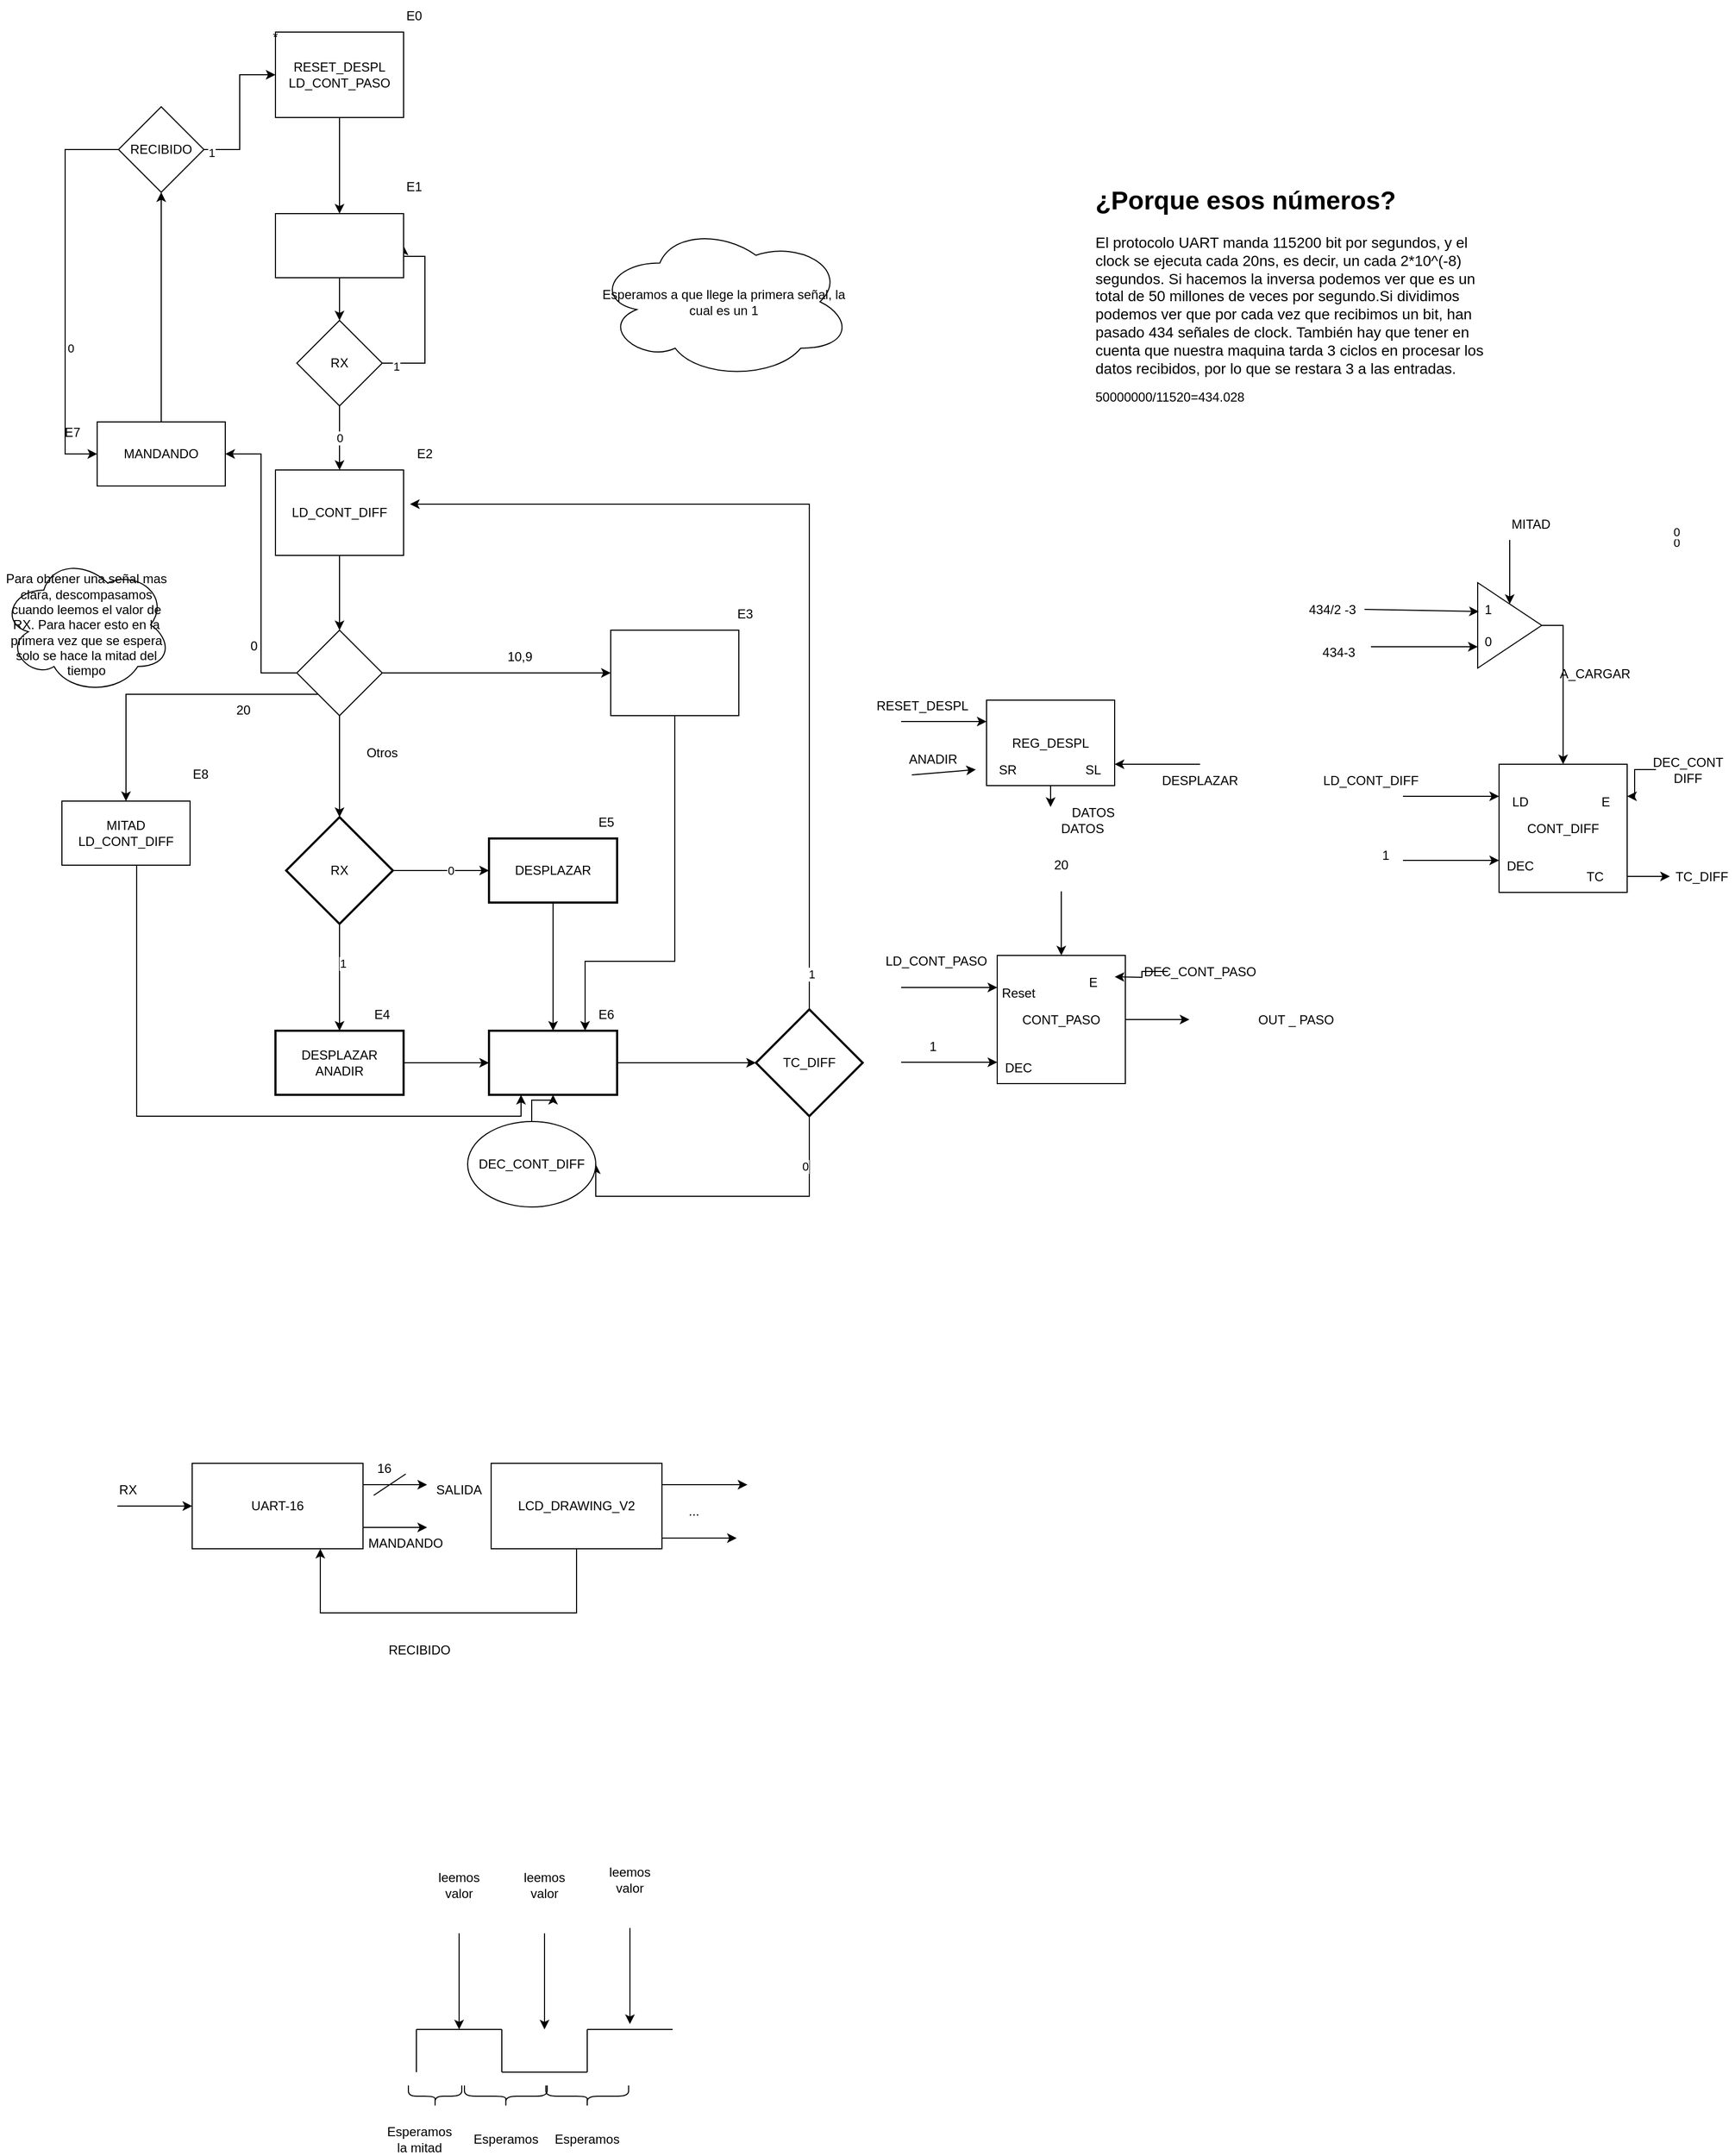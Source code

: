 <mxfile version="22.1.0" type="github">
  <diagram name="Página-1" id="85hNEJwqGChfd6EpBUkv">
    <mxGraphModel dx="1433" dy="1789" grid="1" gridSize="10" guides="1" tooltips="1" connect="1" arrows="1" fold="1" page="1" pageScale="1" pageWidth="827" pageHeight="1169" math="0" shadow="0">
      <root>
        <mxCell id="0" />
        <mxCell id="1" parent="0" />
        <mxCell id="0K9qu8J5_vbd1Dt8Hgkw-16" style="edgeStyle=orthogonalEdgeStyle;rounded=0;orthogonalLoop=1;jettySize=auto;html=1;" parent="1" source="jIUX5L0xmIlS2uTBd8Ho-1" target="0K9qu8J5_vbd1Dt8Hgkw-15" edge="1">
          <mxGeometry relative="1" as="geometry" />
        </mxCell>
        <mxCell id="jIUX5L0xmIlS2uTBd8Ho-1" value="&lt;div&gt;RESET_DESPL&lt;/div&gt;&lt;div&gt;LD_CONT_PASO&lt;/div&gt;" style="rounded=0;whiteSpace=wrap;html=1;" parent="1" vertex="1">
          <mxGeometry x="277" y="-1120" width="120" height="80" as="geometry" />
        </mxCell>
        <mxCell id="jIUX5L0xmIlS2uTBd8Ho-2" value="LD_CONT_DIFF" style="rounded=0;whiteSpace=wrap;html=1;" parent="1" vertex="1">
          <mxGeometry x="277" y="-710" width="120" height="80" as="geometry" />
        </mxCell>
        <mxCell id="jIUX5L0xmIlS2uTBd8Ho-102" style="edgeStyle=orthogonalEdgeStyle;rounded=0;orthogonalLoop=1;jettySize=auto;html=1;entryX=0.75;entryY=0;entryDx=0;entryDy=0;" parent="1" source="jIUX5L0xmIlS2uTBd8Ho-3" target="jIUX5L0xmIlS2uTBd8Ho-99" edge="1">
          <mxGeometry relative="1" as="geometry">
            <Array as="points">
              <mxPoint x="651" y="-250" />
              <mxPoint x="567" y="-250" />
            </Array>
          </mxGeometry>
        </mxCell>
        <mxCell id="jIUX5L0xmIlS2uTBd8Ho-3" value="" style="rounded=0;whiteSpace=wrap;html=1;" parent="1" vertex="1">
          <mxGeometry x="591" y="-560" width="120" height="80" as="geometry" />
        </mxCell>
        <mxCell id="jIUX5L0xmIlS2uTBd8Ho-66" style="edgeStyle=orthogonalEdgeStyle;rounded=0;orthogonalLoop=1;jettySize=auto;html=1;entryX=0.5;entryY=0;entryDx=0;entryDy=0;entryPerimeter=0;exitX=0.5;exitY=1;exitDx=0;exitDy=0;" parent="1" source="0K9qu8J5_vbd1Dt8Hgkw-45" target="jIUX5L0xmIlS2uTBd8Ho-5" edge="1">
          <mxGeometry relative="1" as="geometry">
            <mxPoint x="347" y="-410" as="targetPoint" />
            <mxPoint x="347" y="-470" as="sourcePoint" />
          </mxGeometry>
        </mxCell>
        <mxCell id="jIUX5L0xmIlS2uTBd8Ho-67" style="edgeStyle=orthogonalEdgeStyle;rounded=0;orthogonalLoop=1;jettySize=auto;html=1;entryX=1;entryY=0.5;entryDx=0;entryDy=0;exitX=0;exitY=0.5;exitDx=0;exitDy=0;" parent="1" source="0K9qu8J5_vbd1Dt8Hgkw-45" target="0K9qu8J5_vbd1Dt8Hgkw-26" edge="1">
          <mxGeometry relative="1" as="geometry">
            <mxPoint x="237" y="-520" as="targetPoint" />
            <mxPoint x="297" y="-520" as="sourcePoint" />
          </mxGeometry>
        </mxCell>
        <mxCell id="jIUX5L0xmIlS2uTBd8Ho-69" style="edgeStyle=orthogonalEdgeStyle;rounded=0;orthogonalLoop=1;jettySize=auto;html=1;exitX=1;exitY=0.5;exitDx=0;exitDy=0;" parent="1" source="0K9qu8J5_vbd1Dt8Hgkw-45" target="jIUX5L0xmIlS2uTBd8Ho-3" edge="1">
          <mxGeometry relative="1" as="geometry">
            <mxPoint x="397" y="-520" as="sourcePoint" />
          </mxGeometry>
        </mxCell>
        <mxCell id="jIUX5L0xmIlS2uTBd8Ho-74" value="" style="edgeStyle=orthogonalEdgeStyle;rounded=0;orthogonalLoop=1;jettySize=auto;html=1;" parent="1" source="jIUX5L0xmIlS2uTBd8Ho-5" target="jIUX5L0xmIlS2uTBd8Ho-73" edge="1">
          <mxGeometry relative="1" as="geometry" />
        </mxCell>
        <mxCell id="jIUX5L0xmIlS2uTBd8Ho-75" value="1" style="edgeLabel;html=1;align=center;verticalAlign=middle;resizable=0;points=[];" parent="jIUX5L0xmIlS2uTBd8Ho-74" connectable="0" vertex="1">
          <mxGeometry x="-0.26" y="3" relative="1" as="geometry">
            <mxPoint as="offset" />
          </mxGeometry>
        </mxCell>
        <mxCell id="jIUX5L0xmIlS2uTBd8Ho-80" value="" style="edgeStyle=orthogonalEdgeStyle;rounded=0;orthogonalLoop=1;jettySize=auto;html=1;" parent="1" source="jIUX5L0xmIlS2uTBd8Ho-5" target="jIUX5L0xmIlS2uTBd8Ho-79" edge="1">
          <mxGeometry relative="1" as="geometry" />
        </mxCell>
        <mxCell id="jIUX5L0xmIlS2uTBd8Ho-81" value="0" style="edgeLabel;html=1;align=center;verticalAlign=middle;resizable=0;points=[];" parent="jIUX5L0xmIlS2uTBd8Ho-80" connectable="0" vertex="1">
          <mxGeometry x="0.2" relative="1" as="geometry">
            <mxPoint as="offset" />
          </mxGeometry>
        </mxCell>
        <mxCell id="jIUX5L0xmIlS2uTBd8Ho-5" value="RX" style="strokeWidth=2;html=1;shape=mxgraph.flowchart.decision;whiteSpace=wrap;" parent="1" vertex="1">
          <mxGeometry x="287" y="-385" width="100" height="100" as="geometry" />
        </mxCell>
        <mxCell id="jIUX5L0xmIlS2uTBd8Ho-6" value="REG_DESPL" style="rounded=0;whiteSpace=wrap;html=1;" parent="1" vertex="1">
          <mxGeometry x="943" y="-494.5" width="120" height="80" as="geometry" />
        </mxCell>
        <mxCell id="jIUX5L0xmIlS2uTBd8Ho-7" value="CONT_DIFF" style="rounded=0;whiteSpace=wrap;html=1;" parent="1" vertex="1">
          <mxGeometry x="1423" y="-434.5" width="120" height="120" as="geometry" />
        </mxCell>
        <mxCell id="jIUX5L0xmIlS2uTBd8Ho-10" value="434-3" style="text;html=1;strokeColor=none;fillColor=none;align=center;verticalAlign=middle;whiteSpace=wrap;rounded=0;" parent="1" vertex="1">
          <mxGeometry x="1243" y="-554.5" width="60" height="30" as="geometry" />
        </mxCell>
        <mxCell id="jIUX5L0xmIlS2uTBd8Ho-11" value="" style="endArrow=classic;html=1;rounded=0;entryX=0;entryY=0.25;entryDx=0;entryDy=0;" parent="1" target="jIUX5L0xmIlS2uTBd8Ho-7" edge="1">
          <mxGeometry width="50" height="50" relative="1" as="geometry">
            <mxPoint x="1333" y="-404.5" as="sourcePoint" />
            <mxPoint x="1343" y="-514.5" as="targetPoint" />
          </mxGeometry>
        </mxCell>
        <mxCell id="jIUX5L0xmIlS2uTBd8Ho-12" value="LD_CONT_DIFF" style="text;html=1;strokeColor=none;fillColor=none;align=center;verticalAlign=middle;whiteSpace=wrap;rounded=0;" parent="1" vertex="1">
          <mxGeometry x="1273" y="-434.5" width="60" height="30" as="geometry" />
        </mxCell>
        <mxCell id="jIUX5L0xmIlS2uTBd8Ho-13" value="LD" style="text;html=1;strokeColor=none;fillColor=none;align=center;verticalAlign=middle;whiteSpace=wrap;rounded=0;" parent="1" vertex="1">
          <mxGeometry x="1413" y="-414.5" width="60" height="30" as="geometry" />
        </mxCell>
        <mxCell id="jIUX5L0xmIlS2uTBd8Ho-16" style="edgeStyle=orthogonalEdgeStyle;rounded=0;orthogonalLoop=1;jettySize=auto;html=1;entryX=0;entryY=0.5;entryDx=0;entryDy=0;" parent="1" source="jIUX5L0xmIlS2uTBd8Ho-14" target="jIUX5L0xmIlS2uTBd8Ho-15" edge="1">
          <mxGeometry relative="1" as="geometry" />
        </mxCell>
        <mxCell id="jIUX5L0xmIlS2uTBd8Ho-14" value="TC" style="text;html=1;strokeColor=none;fillColor=none;align=center;verticalAlign=middle;whiteSpace=wrap;rounded=0;" parent="1" vertex="1">
          <mxGeometry x="1483" y="-344.5" width="60" height="30" as="geometry" />
        </mxCell>
        <mxCell id="jIUX5L0xmIlS2uTBd8Ho-15" value="TC_DIFF" style="text;html=1;strokeColor=none;fillColor=none;align=center;verticalAlign=middle;whiteSpace=wrap;rounded=0;" parent="1" vertex="1">
          <mxGeometry x="1583" y="-344.5" width="60" height="30" as="geometry" />
        </mxCell>
        <mxCell id="jIUX5L0xmIlS2uTBd8Ho-35" style="edgeStyle=orthogonalEdgeStyle;rounded=0;orthogonalLoop=1;jettySize=auto;html=1;" parent="1" source="jIUX5L0xmIlS2uTBd8Ho-26" edge="1">
          <mxGeometry relative="1" as="geometry">
            <mxPoint x="1133" y="-195.5" as="targetPoint" />
          </mxGeometry>
        </mxCell>
        <mxCell id="jIUX5L0xmIlS2uTBd8Ho-26" value="CONT_PASO" style="rounded=0;whiteSpace=wrap;html=1;" parent="1" vertex="1">
          <mxGeometry x="953" y="-255.5" width="120" height="120" as="geometry" />
        </mxCell>
        <mxCell id="jIUX5L0xmIlS2uTBd8Ho-27" value="" style="endArrow=classic;html=1;rounded=0;entryX=0.5;entryY=0;entryDx=0;entryDy=0;" parent="1" target="jIUX5L0xmIlS2uTBd8Ho-26" edge="1">
          <mxGeometry width="50" height="50" relative="1" as="geometry">
            <mxPoint x="1013" y="-315.5" as="sourcePoint" />
            <mxPoint x="873" y="-335.5" as="targetPoint" />
          </mxGeometry>
        </mxCell>
        <mxCell id="jIUX5L0xmIlS2uTBd8Ho-28" value="20" style="text;html=1;strokeColor=none;fillColor=none;align=center;verticalAlign=middle;whiteSpace=wrap;rounded=0;" parent="1" vertex="1">
          <mxGeometry x="983" y="-355.5" width="60" height="30" as="geometry" />
        </mxCell>
        <mxCell id="jIUX5L0xmIlS2uTBd8Ho-29" value="" style="endArrow=classic;html=1;rounded=0;entryX=0;entryY=0.25;entryDx=0;entryDy=0;" parent="1" target="jIUX5L0xmIlS2uTBd8Ho-26" edge="1">
          <mxGeometry width="50" height="50" relative="1" as="geometry">
            <mxPoint x="863" y="-225.5" as="sourcePoint" />
            <mxPoint x="873" y="-335.5" as="targetPoint" />
          </mxGeometry>
        </mxCell>
        <mxCell id="jIUX5L0xmIlS2uTBd8Ho-30" value="LD_CONT_PASO" style="text;html=1;strokeColor=none;fillColor=none;align=center;verticalAlign=middle;whiteSpace=wrap;rounded=0;" parent="1" vertex="1">
          <mxGeometry x="866" y="-265.5" width="60" height="30" as="geometry" />
        </mxCell>
        <mxCell id="jIUX5L0xmIlS2uTBd8Ho-31" value="Reset" style="text;html=1;strokeColor=none;fillColor=none;align=center;verticalAlign=middle;whiteSpace=wrap;rounded=0;" parent="1" vertex="1">
          <mxGeometry x="943" y="-235.5" width="60" height="30" as="geometry" />
        </mxCell>
        <mxCell id="jIUX5L0xmIlS2uTBd8Ho-37" value="" style="endArrow=classic;html=1;rounded=0;entryX=1;entryY=0.75;entryDx=0;entryDy=0;" parent="1" target="jIUX5L0xmIlS2uTBd8Ho-6" edge="1">
          <mxGeometry width="50" height="50" relative="1" as="geometry">
            <mxPoint x="1143" y="-434.5" as="sourcePoint" />
            <mxPoint x="1303" y="-484.5" as="targetPoint" />
          </mxGeometry>
        </mxCell>
        <mxCell id="jIUX5L0xmIlS2uTBd8Ho-38" value="UART-16" style="rounded=0;whiteSpace=wrap;html=1;" parent="1" vertex="1">
          <mxGeometry x="199" y="220" width="160" height="80" as="geometry" />
        </mxCell>
        <mxCell id="jIUX5L0xmIlS2uTBd8Ho-39" value="" style="endArrow=classic;html=1;rounded=0;entryX=0;entryY=0.5;entryDx=0;entryDy=0;" parent="1" target="jIUX5L0xmIlS2uTBd8Ho-38" edge="1">
          <mxGeometry width="50" height="50" relative="1" as="geometry">
            <mxPoint x="129" y="260" as="sourcePoint" />
            <mxPoint x="839" y="180" as="targetPoint" />
          </mxGeometry>
        </mxCell>
        <mxCell id="jIUX5L0xmIlS2uTBd8Ho-42" value="" style="endArrow=classic;html=1;rounded=0;exitX=1;exitY=0.25;exitDx=0;exitDy=0;" parent="1" source="jIUX5L0xmIlS2uTBd8Ho-38" edge="1">
          <mxGeometry width="50" height="50" relative="1" as="geometry">
            <mxPoint x="119" y="410" as="sourcePoint" />
            <mxPoint x="419" y="240" as="targetPoint" />
          </mxGeometry>
        </mxCell>
        <mxCell id="jIUX5L0xmIlS2uTBd8Ho-43" value="" style="endArrow=none;html=1;rounded=0;" parent="1" edge="1">
          <mxGeometry width="50" height="50" relative="1" as="geometry">
            <mxPoint x="369" y="250" as="sourcePoint" />
            <mxPoint x="399" y="230" as="targetPoint" />
          </mxGeometry>
        </mxCell>
        <mxCell id="jIUX5L0xmIlS2uTBd8Ho-44" value="0" style="text;html=1;strokeColor=none;fillColor=none;align=center;verticalAlign=middle;whiteSpace=wrap;rounded=0;" parent="1" vertex="1">
          <mxGeometry x="227" y="-560" width="60" height="30" as="geometry" />
        </mxCell>
        <mxCell id="jIUX5L0xmIlS2uTBd8Ho-45" value="" style="endArrow=classic;html=1;rounded=0;exitX=1;exitY=0.75;exitDx=0;exitDy=0;" parent="1" source="jIUX5L0xmIlS2uTBd8Ho-38" edge="1">
          <mxGeometry width="50" height="50" relative="1" as="geometry">
            <mxPoint x="119" y="410" as="sourcePoint" />
            <mxPoint x="419" y="280" as="targetPoint" />
          </mxGeometry>
        </mxCell>
        <mxCell id="jIUX5L0xmIlS2uTBd8Ho-46" value="MANDANDO" style="text;html=1;strokeColor=none;fillColor=none;align=center;verticalAlign=middle;whiteSpace=wrap;rounded=0;" parent="1" vertex="1">
          <mxGeometry x="369" y="280" width="60" height="30" as="geometry" />
        </mxCell>
        <mxCell id="jIUX5L0xmIlS2uTBd8Ho-47" value="SL" style="text;html=1;strokeColor=none;fillColor=none;align=center;verticalAlign=middle;whiteSpace=wrap;rounded=0;" parent="1" vertex="1">
          <mxGeometry x="1013" y="-444.5" width="60" height="30" as="geometry" />
        </mxCell>
        <mxCell id="jIUX5L0xmIlS2uTBd8Ho-48" value="DESPLAZAR" style="text;html=1;strokeColor=none;fillColor=none;align=center;verticalAlign=middle;whiteSpace=wrap;rounded=0;" parent="1" vertex="1">
          <mxGeometry x="1113" y="-434.5" width="60" height="30" as="geometry" />
        </mxCell>
        <mxCell id="jIUX5L0xmIlS2uTBd8Ho-49" value="SR" style="text;html=1;strokeColor=none;fillColor=none;align=center;verticalAlign=middle;whiteSpace=wrap;rounded=0;" parent="1" vertex="1">
          <mxGeometry x="933" y="-444.5" width="60" height="30" as="geometry" />
        </mxCell>
        <mxCell id="jIUX5L0xmIlS2uTBd8Ho-51" value="" style="endArrow=classic;html=1;rounded=0;entryX=0;entryY=0.5;entryDx=0;entryDy=0;" parent="1" target="jIUX5L0xmIlS2uTBd8Ho-49" edge="1">
          <mxGeometry width="50" height="50" relative="1" as="geometry">
            <mxPoint x="873" y="-424.5" as="sourcePoint" />
            <mxPoint x="1013" y="-254.5" as="targetPoint" />
          </mxGeometry>
        </mxCell>
        <mxCell id="jIUX5L0xmIlS2uTBd8Ho-52" value="ANADIR" style="text;html=1;strokeColor=none;fillColor=none;align=center;verticalAlign=middle;whiteSpace=wrap;rounded=0;" parent="1" vertex="1">
          <mxGeometry x="863" y="-454.5" width="60" height="30" as="geometry" />
        </mxCell>
        <mxCell id="jIUX5L0xmIlS2uTBd8Ho-53" value="SALIDA" style="text;html=1;strokeColor=none;fillColor=none;align=center;verticalAlign=middle;whiteSpace=wrap;rounded=0;" parent="1" vertex="1">
          <mxGeometry x="419" y="230" width="60" height="30" as="geometry" />
        </mxCell>
        <mxCell id="jIUX5L0xmIlS2uTBd8Ho-54" value="DATOS" style="text;html=1;strokeColor=none;fillColor=none;align=center;verticalAlign=middle;whiteSpace=wrap;rounded=0;" parent="1" vertex="1">
          <mxGeometry x="1013" y="-404.5" width="60" height="30" as="geometry" />
        </mxCell>
        <mxCell id="jIUX5L0xmIlS2uTBd8Ho-55" value="" style="endArrow=classic;html=1;rounded=0;exitX=0.5;exitY=1;exitDx=0;exitDy=0;" parent="1" source="jIUX5L0xmIlS2uTBd8Ho-6" edge="1">
          <mxGeometry width="50" height="50" relative="1" as="geometry">
            <mxPoint x="1153" y="-424.5" as="sourcePoint" />
            <mxPoint x="1003" y="-394.5" as="targetPoint" />
          </mxGeometry>
        </mxCell>
        <mxCell id="jIUX5L0xmIlS2uTBd8Ho-56" value="RESET_DESPL" style="text;html=1;strokeColor=none;fillColor=none;align=center;verticalAlign=middle;whiteSpace=wrap;rounded=0;" parent="1" vertex="1">
          <mxGeometry x="853" y="-504.5" width="60" height="30" as="geometry" />
        </mxCell>
        <mxCell id="jIUX5L0xmIlS2uTBd8Ho-57" value="" style="endArrow=classic;html=1;rounded=0;entryX=0;entryY=0.25;entryDx=0;entryDy=0;" parent="1" target="jIUX5L0xmIlS2uTBd8Ho-6" edge="1">
          <mxGeometry width="50" height="50" relative="1" as="geometry">
            <mxPoint x="863" y="-474.5" as="sourcePoint" />
            <mxPoint x="1033" y="-494.5" as="targetPoint" />
          </mxGeometry>
        </mxCell>
        <mxCell id="jIUX5L0xmIlS2uTBd8Ho-58" value="*" style="text;html=1;strokeColor=none;fillColor=none;align=center;verticalAlign=middle;whiteSpace=wrap;rounded=0;" parent="1" vertex="1">
          <mxGeometry x="247" y="-1130" width="60" height="30" as="geometry" />
        </mxCell>
        <mxCell id="jIUX5L0xmIlS2uTBd8Ho-61" value="PASO" style="text;html=1;strokeColor=none;fillColor=none;align=center;verticalAlign=middle;whiteSpace=wrap;rounded=0;" parent="1" vertex="1">
          <mxGeometry x="317" y="-530" width="60" height="30" as="geometry" />
        </mxCell>
        <mxCell id="jIUX5L0xmIlS2uTBd8Ho-62" style="edgeStyle=orthogonalEdgeStyle;rounded=0;orthogonalLoop=1;jettySize=auto;html=1;entryX=0.5;entryY=0;entryDx=0;entryDy=0;" parent="1" source="jIUX5L0xmIlS2uTBd8Ho-2" target="0K9qu8J5_vbd1Dt8Hgkw-45" edge="1">
          <mxGeometry relative="1" as="geometry">
            <mxPoint x="337" y="-567" as="targetPoint" />
          </mxGeometry>
        </mxCell>
        <mxCell id="jIUX5L0xmIlS2uTBd8Ho-68" value="Otros" style="text;html=1;strokeColor=none;fillColor=none;align=center;verticalAlign=middle;whiteSpace=wrap;rounded=0;" parent="1" vertex="1">
          <mxGeometry x="347" y="-460" width="60" height="30" as="geometry" />
        </mxCell>
        <mxCell id="jIUX5L0xmIlS2uTBd8Ho-70" value="10,9 " style="text;html=1;strokeColor=none;fillColor=none;align=center;verticalAlign=middle;whiteSpace=wrap;rounded=0;" parent="1" vertex="1">
          <mxGeometry x="476" y="-550" width="60" height="30" as="geometry" />
        </mxCell>
        <mxCell id="jIUX5L0xmIlS2uTBd8Ho-71" value="RX" style="text;html=1;strokeColor=none;fillColor=none;align=center;verticalAlign=middle;whiteSpace=wrap;rounded=0;" parent="1" vertex="1">
          <mxGeometry x="109" y="230" width="60" height="30" as="geometry" />
        </mxCell>
        <mxCell id="jIUX5L0xmIlS2uTBd8Ho-100" value="" style="edgeStyle=orthogonalEdgeStyle;rounded=0;orthogonalLoop=1;jettySize=auto;html=1;" parent="1" source="jIUX5L0xmIlS2uTBd8Ho-73" target="jIUX5L0xmIlS2uTBd8Ho-99" edge="1">
          <mxGeometry relative="1" as="geometry" />
        </mxCell>
        <mxCell id="jIUX5L0xmIlS2uTBd8Ho-73" value="&lt;div&gt;DESPLAZAR&lt;/div&gt;&lt;div&gt;ANADIR&lt;br&gt;&lt;/div&gt;" style="whiteSpace=wrap;html=1;strokeWidth=2;" parent="1" vertex="1">
          <mxGeometry x="277" y="-185" width="120" height="60" as="geometry" />
        </mxCell>
        <mxCell id="jIUX5L0xmIlS2uTBd8Ho-101" style="edgeStyle=orthogonalEdgeStyle;rounded=0;orthogonalLoop=1;jettySize=auto;html=1;entryX=0.5;entryY=0;entryDx=0;entryDy=0;" parent="1" source="jIUX5L0xmIlS2uTBd8Ho-79" target="jIUX5L0xmIlS2uTBd8Ho-99" edge="1">
          <mxGeometry relative="1" as="geometry" />
        </mxCell>
        <mxCell id="jIUX5L0xmIlS2uTBd8Ho-79" value="&lt;blockquote&gt;DESPLAZAR&lt;/blockquote&gt;" style="whiteSpace=wrap;html=1;strokeWidth=2;" parent="1" vertex="1">
          <mxGeometry x="477" y="-365" width="120" height="60" as="geometry" />
        </mxCell>
        <mxCell id="jIUX5L0xmIlS2uTBd8Ho-82" value="DEC" style="text;html=1;strokeColor=none;fillColor=none;align=center;verticalAlign=middle;whiteSpace=wrap;rounded=0;" parent="1" vertex="1">
          <mxGeometry x="1413" y="-354.5" width="60" height="30" as="geometry" />
        </mxCell>
        <mxCell id="jIUX5L0xmIlS2uTBd8Ho-83" value="" style="endArrow=classic;html=1;rounded=0;entryX=0;entryY=0.25;entryDx=0;entryDy=0;" parent="1" edge="1">
          <mxGeometry width="50" height="50" relative="1" as="geometry">
            <mxPoint x="1333" y="-344.5" as="sourcePoint" />
            <mxPoint x="1423" y="-344.5" as="targetPoint" />
          </mxGeometry>
        </mxCell>
        <mxCell id="jIUX5L0xmIlS2uTBd8Ho-84" value="1" style="text;html=1;strokeColor=none;fillColor=none;align=center;verticalAlign=middle;whiteSpace=wrap;rounded=0;" parent="1" vertex="1">
          <mxGeometry x="1287" y="-364.5" width="60" height="30" as="geometry" />
        </mxCell>
        <mxCell id="jIUX5L0xmIlS2uTBd8Ho-88" style="edgeStyle=orthogonalEdgeStyle;rounded=0;orthogonalLoop=1;jettySize=auto;html=1;entryX=1;entryY=0.25;entryDx=0;entryDy=0;" parent="1" source="jIUX5L0xmIlS2uTBd8Ho-87" target="jIUX5L0xmIlS2uTBd8Ho-7" edge="1">
          <mxGeometry relative="1" as="geometry" />
        </mxCell>
        <mxCell id="jIUX5L0xmIlS2uTBd8Ho-87" value="DEC_CONT DIFF" style="text;html=1;strokeColor=none;fillColor=none;align=center;verticalAlign=middle;whiteSpace=wrap;rounded=0;" parent="1" vertex="1">
          <mxGeometry x="1570" y="-444.5" width="60" height="30" as="geometry" />
        </mxCell>
        <mxCell id="jIUX5L0xmIlS2uTBd8Ho-89" value="E" style="text;html=1;strokeColor=none;fillColor=none;align=center;verticalAlign=middle;whiteSpace=wrap;rounded=0;" parent="1" vertex="1">
          <mxGeometry x="1493" y="-414.5" width="60" height="30" as="geometry" />
        </mxCell>
        <mxCell id="jIUX5L0xmIlS2uTBd8Ho-90" value="DEC" style="text;html=1;strokeColor=none;fillColor=none;align=center;verticalAlign=middle;whiteSpace=wrap;rounded=0;" parent="1" vertex="1">
          <mxGeometry x="943" y="-165.5" width="60" height="30" as="geometry" />
        </mxCell>
        <mxCell id="jIUX5L0xmIlS2uTBd8Ho-91" value="1" style="text;html=1;strokeColor=none;fillColor=none;align=center;verticalAlign=middle;whiteSpace=wrap;rounded=0;" parent="1" vertex="1">
          <mxGeometry x="863" y="-185" width="60" height="30" as="geometry" />
        </mxCell>
        <mxCell id="jIUX5L0xmIlS2uTBd8Ho-92" value="" style="endArrow=classic;html=1;rounded=0;entryX=0;entryY=0.25;entryDx=0;entryDy=0;" parent="1" edge="1">
          <mxGeometry width="50" height="50" relative="1" as="geometry">
            <mxPoint x="863" y="-155.5" as="sourcePoint" />
            <mxPoint x="953" y="-155.5" as="targetPoint" />
          </mxGeometry>
        </mxCell>
        <mxCell id="jIUX5L0xmIlS2uTBd8Ho-95" style="edgeStyle=orthogonalEdgeStyle;rounded=0;orthogonalLoop=1;jettySize=auto;html=1;entryX=1;entryY=0.25;entryDx=0;entryDy=0;" parent="1" source="jIUX5L0xmIlS2uTBd8Ho-97" edge="1">
          <mxGeometry relative="1" as="geometry">
            <mxPoint x="1063" y="-235.5" as="targetPoint" />
          </mxGeometry>
        </mxCell>
        <mxCell id="jIUX5L0xmIlS2uTBd8Ho-96" value="E" style="text;html=1;strokeColor=none;fillColor=none;align=center;verticalAlign=middle;whiteSpace=wrap;rounded=0;" parent="1" vertex="1">
          <mxGeometry x="1013" y="-245.5" width="60" height="30" as="geometry" />
        </mxCell>
        <mxCell id="jIUX5L0xmIlS2uTBd8Ho-97" value="DEC_CONT_PASO" style="text;html=1;strokeColor=none;fillColor=none;align=center;verticalAlign=middle;whiteSpace=wrap;rounded=0;" parent="1" vertex="1">
          <mxGeometry x="1113" y="-255.5" width="60" height="30" as="geometry" />
        </mxCell>
        <mxCell id="jIUX5L0xmIlS2uTBd8Ho-99" value="" style="whiteSpace=wrap;html=1;strokeWidth=2;" parent="1" vertex="1">
          <mxGeometry x="477" y="-185" width="120" height="60" as="geometry" />
        </mxCell>
        <mxCell id="jIUX5L0xmIlS2uTBd8Ho-107" style="edgeStyle=orthogonalEdgeStyle;rounded=0;orthogonalLoop=1;jettySize=auto;html=1;entryX=1;entryY=0.5;entryDx=0;entryDy=0;" parent="1" source="jIUX5L0xmIlS2uTBd8Ho-103" target="jIUX5L0xmIlS2uTBd8Ho-106" edge="1">
          <mxGeometry relative="1" as="geometry">
            <Array as="points">
              <mxPoint x="777" y="-30" />
            </Array>
          </mxGeometry>
        </mxCell>
        <mxCell id="jIUX5L0xmIlS2uTBd8Ho-109" value="0" style="edgeLabel;html=1;align=center;verticalAlign=middle;resizable=0;points=[];" parent="jIUX5L0xmIlS2uTBd8Ho-107" connectable="0" vertex="1">
          <mxGeometry x="-0.492" y="2" relative="1" as="geometry">
            <mxPoint x="814" y="-614" as="offset" />
          </mxGeometry>
        </mxCell>
        <mxCell id="mXy0XP1Q9Ymg1AoVvBRl-8" value="0" style="edgeLabel;html=1;align=center;verticalAlign=middle;resizable=0;points=[];" parent="jIUX5L0xmIlS2uTBd8Ho-107" connectable="0" vertex="1">
          <mxGeometry x="-0.492" y="2" relative="1" as="geometry">
            <mxPoint x="-2" y="-30" as="offset" />
          </mxGeometry>
        </mxCell>
        <mxCell id="mXy0XP1Q9Ymg1AoVvBRl-13" value="0" style="edgeLabel;html=1;align=center;verticalAlign=middle;resizable=0;points=[];" parent="jIUX5L0xmIlS2uTBd8Ho-107" connectable="0" vertex="1">
          <mxGeometry x="-0.492" y="2" relative="1" as="geometry">
            <mxPoint x="814" y="-624" as="offset" />
          </mxGeometry>
        </mxCell>
        <mxCell id="jIUX5L0xmIlS2uTBd8Ho-103" value="TC_DIFF" style="strokeWidth=2;html=1;shape=mxgraph.flowchart.decision;whiteSpace=wrap;" parent="1" vertex="1">
          <mxGeometry x="727" y="-205" width="100" height="100" as="geometry" />
        </mxCell>
        <mxCell id="jIUX5L0xmIlS2uTBd8Ho-104" style="edgeStyle=orthogonalEdgeStyle;rounded=0;orthogonalLoop=1;jettySize=auto;html=1;entryX=0;entryY=0.5;entryDx=0;entryDy=0;entryPerimeter=0;" parent="1" source="jIUX5L0xmIlS2uTBd8Ho-99" target="jIUX5L0xmIlS2uTBd8Ho-103" edge="1">
          <mxGeometry relative="1" as="geometry" />
        </mxCell>
        <mxCell id="jIUX5L0xmIlS2uTBd8Ho-108" style="edgeStyle=orthogonalEdgeStyle;rounded=0;orthogonalLoop=1;jettySize=auto;html=1;" parent="1" source="jIUX5L0xmIlS2uTBd8Ho-106" target="jIUX5L0xmIlS2uTBd8Ho-99" edge="1">
          <mxGeometry relative="1" as="geometry" />
        </mxCell>
        <mxCell id="jIUX5L0xmIlS2uTBd8Ho-106" value="DEC_CONT_DIFF" style="ellipse;whiteSpace=wrap;html=1;" parent="1" vertex="1">
          <mxGeometry x="457" y="-100" width="120" height="80" as="geometry" />
        </mxCell>
        <mxCell id="jIUX5L0xmIlS2uTBd8Ho-110" style="edgeStyle=orthogonalEdgeStyle;rounded=0;orthogonalLoop=1;jettySize=auto;html=1;entryX=1.05;entryY=0.4;entryDx=0;entryDy=0;entryPerimeter=0;" parent="1" source="jIUX5L0xmIlS2uTBd8Ho-103" target="jIUX5L0xmIlS2uTBd8Ho-2" edge="1">
          <mxGeometry relative="1" as="geometry">
            <Array as="points">
              <mxPoint x="777" y="-678" />
            </Array>
          </mxGeometry>
        </mxCell>
        <mxCell id="jIUX5L0xmIlS2uTBd8Ho-111" value="1" style="edgeLabel;html=1;align=center;verticalAlign=middle;resizable=0;points=[];" parent="jIUX5L0xmIlS2uTBd8Ho-110" connectable="0" vertex="1">
          <mxGeometry x="-0.922" y="-2" relative="1" as="geometry">
            <mxPoint as="offset" />
          </mxGeometry>
        </mxCell>
        <mxCell id="0K9qu8J5_vbd1Dt8Hgkw-1" value="16" style="text;html=1;strokeColor=none;fillColor=none;align=center;verticalAlign=middle;whiteSpace=wrap;rounded=0;" parent="1" vertex="1">
          <mxGeometry x="349" y="210" width="60" height="30" as="geometry" />
        </mxCell>
        <mxCell id="0K9qu8J5_vbd1Dt8Hgkw-23" style="edgeStyle=orthogonalEdgeStyle;rounded=0;orthogonalLoop=1;jettySize=auto;html=1;entryX=0.75;entryY=1;entryDx=0;entryDy=0;" parent="1" source="0K9qu8J5_vbd1Dt8Hgkw-5" target="jIUX5L0xmIlS2uTBd8Ho-38" edge="1">
          <mxGeometry relative="1" as="geometry">
            <Array as="points">
              <mxPoint x="559" y="360" />
              <mxPoint x="319" y="360" />
            </Array>
          </mxGeometry>
        </mxCell>
        <mxCell id="0K9qu8J5_vbd1Dt8Hgkw-5" value="LCD_DRAWING_V2" style="rounded=0;whiteSpace=wrap;html=1;" parent="1" vertex="1">
          <mxGeometry x="479" y="220" width="160" height="80" as="geometry" />
        </mxCell>
        <mxCell id="0K9qu8J5_vbd1Dt8Hgkw-7" style="edgeStyle=orthogonalEdgeStyle;rounded=0;orthogonalLoop=1;jettySize=auto;html=1;" parent="1" edge="1">
          <mxGeometry relative="1" as="geometry">
            <mxPoint x="709" y="290" as="targetPoint" />
            <mxPoint x="639" y="290" as="sourcePoint" />
          </mxGeometry>
        </mxCell>
        <mxCell id="0K9qu8J5_vbd1Dt8Hgkw-11" value="0" style="edgeStyle=orthogonalEdgeStyle;rounded=0;orthogonalLoop=1;jettySize=auto;html=1;entryX=0.5;entryY=0;entryDx=0;entryDy=0;" parent="1" source="0K9qu8J5_vbd1Dt8Hgkw-9" target="jIUX5L0xmIlS2uTBd8Ho-2" edge="1">
          <mxGeometry relative="1" as="geometry">
            <mxPoint as="offset" />
          </mxGeometry>
        </mxCell>
        <mxCell id="0K9qu8J5_vbd1Dt8Hgkw-42" style="edgeStyle=orthogonalEdgeStyle;rounded=0;orthogonalLoop=1;jettySize=auto;html=1;entryX=1;entryY=0.5;entryDx=0;entryDy=0;" parent="1" source="0K9qu8J5_vbd1Dt8Hgkw-9" target="0K9qu8J5_vbd1Dt8Hgkw-15" edge="1">
          <mxGeometry relative="1" as="geometry">
            <Array as="points">
              <mxPoint x="417" y="-810" />
              <mxPoint x="417" y="-910" />
            </Array>
          </mxGeometry>
        </mxCell>
        <mxCell id="0K9qu8J5_vbd1Dt8Hgkw-43" value="1" style="edgeLabel;html=1;align=center;verticalAlign=middle;resizable=0;points=[];" parent="0K9qu8J5_vbd1Dt8Hgkw-42" connectable="0" vertex="1">
          <mxGeometry x="-0.85" y="-3" relative="1" as="geometry">
            <mxPoint as="offset" />
          </mxGeometry>
        </mxCell>
        <mxCell id="0K9qu8J5_vbd1Dt8Hgkw-9" value="RX" style="rhombus;whiteSpace=wrap;html=1;" parent="1" vertex="1">
          <mxGeometry x="297" y="-850" width="80" height="80" as="geometry" />
        </mxCell>
        <mxCell id="0K9qu8J5_vbd1Dt8Hgkw-17" style="edgeStyle=orthogonalEdgeStyle;rounded=0;orthogonalLoop=1;jettySize=auto;html=1;" parent="1" source="0K9qu8J5_vbd1Dt8Hgkw-15" target="0K9qu8J5_vbd1Dt8Hgkw-9" edge="1">
          <mxGeometry relative="1" as="geometry" />
        </mxCell>
        <mxCell id="0K9qu8J5_vbd1Dt8Hgkw-15" value="" style="rounded=0;whiteSpace=wrap;html=1;" parent="1" vertex="1">
          <mxGeometry x="277" y="-950" width="120" height="60" as="geometry" />
        </mxCell>
        <mxCell id="0K9qu8J5_vbd1Dt8Hgkw-20" value="" style="endArrow=classic;html=1;rounded=0;exitX=1;exitY=0.25;exitDx=0;exitDy=0;" parent="1" source="0K9qu8J5_vbd1Dt8Hgkw-5" edge="1">
          <mxGeometry width="50" height="50" relative="1" as="geometry">
            <mxPoint x="269" y="210" as="sourcePoint" />
            <mxPoint x="719" y="240" as="targetPoint" />
          </mxGeometry>
        </mxCell>
        <mxCell id="0K9qu8J5_vbd1Dt8Hgkw-21" value="..." style="text;html=1;strokeColor=none;fillColor=none;align=center;verticalAlign=middle;whiteSpace=wrap;rounded=0;" parent="1" vertex="1">
          <mxGeometry x="639" y="250" width="60" height="30" as="geometry" />
        </mxCell>
        <mxCell id="0K9qu8J5_vbd1Dt8Hgkw-22" value="Esperamos a que llege la primera señal, la cual es un 1" style="ellipse;shape=cloud;whiteSpace=wrap;html=1;" parent="1" vertex="1">
          <mxGeometry x="577" y="-940" width="240" height="145" as="geometry" />
        </mxCell>
        <mxCell id="0K9qu8J5_vbd1Dt8Hgkw-24" value="RECIBIDO" style="text;html=1;strokeColor=none;fillColor=none;align=center;verticalAlign=middle;whiteSpace=wrap;rounded=0;" parent="1" vertex="1">
          <mxGeometry x="382" y="380" width="60" height="30" as="geometry" />
        </mxCell>
        <mxCell id="0K9qu8J5_vbd1Dt8Hgkw-28" style="edgeStyle=orthogonalEdgeStyle;rounded=0;orthogonalLoop=1;jettySize=auto;html=1;entryX=0.5;entryY=1;entryDx=0;entryDy=0;" parent="1" source="0K9qu8J5_vbd1Dt8Hgkw-26" target="0K9qu8J5_vbd1Dt8Hgkw-27" edge="1">
          <mxGeometry relative="1" as="geometry">
            <Array as="points">
              <mxPoint x="170" y="-790" />
              <mxPoint x="170" y="-790" />
            </Array>
          </mxGeometry>
        </mxCell>
        <mxCell id="0K9qu8J5_vbd1Dt8Hgkw-26" value="MANDANDO" style="rounded=0;whiteSpace=wrap;html=1;" parent="1" vertex="1">
          <mxGeometry x="110" y="-755" width="120" height="60" as="geometry" />
        </mxCell>
        <mxCell id="0K9qu8J5_vbd1Dt8Hgkw-30" style="edgeStyle=orthogonalEdgeStyle;rounded=0;orthogonalLoop=1;jettySize=auto;html=1;entryX=0;entryY=0.5;entryDx=0;entryDy=0;" parent="1" source="0K9qu8J5_vbd1Dt8Hgkw-27" target="jIUX5L0xmIlS2uTBd8Ho-1" edge="1">
          <mxGeometry relative="1" as="geometry" />
        </mxCell>
        <mxCell id="0K9qu8J5_vbd1Dt8Hgkw-33" value="1" style="edgeLabel;html=1;align=center;verticalAlign=middle;resizable=0;points=[];" parent="0K9qu8J5_vbd1Dt8Hgkw-30" connectable="0" vertex="1">
          <mxGeometry x="-0.895" y="-3" relative="1" as="geometry">
            <mxPoint as="offset" />
          </mxGeometry>
        </mxCell>
        <mxCell id="0K9qu8J5_vbd1Dt8Hgkw-31" style="edgeStyle=orthogonalEdgeStyle;rounded=0;orthogonalLoop=1;jettySize=auto;html=1;entryX=0;entryY=0.5;entryDx=0;entryDy=0;" parent="1" source="0K9qu8J5_vbd1Dt8Hgkw-27" target="0K9qu8J5_vbd1Dt8Hgkw-26" edge="1">
          <mxGeometry relative="1" as="geometry">
            <Array as="points">
              <mxPoint x="80" y="-1010" />
              <mxPoint x="80" y="-725" />
            </Array>
          </mxGeometry>
        </mxCell>
        <mxCell id="0K9qu8J5_vbd1Dt8Hgkw-32" value="0" style="edgeLabel;html=1;align=center;verticalAlign=middle;resizable=0;points=[];" parent="0K9qu8J5_vbd1Dt8Hgkw-31" connectable="0" vertex="1">
          <mxGeometry x="0.291" y="5" relative="1" as="geometry">
            <mxPoint as="offset" />
          </mxGeometry>
        </mxCell>
        <mxCell id="0K9qu8J5_vbd1Dt8Hgkw-27" value="RECIBIDO" style="rhombus;whiteSpace=wrap;html=1;" parent="1" vertex="1">
          <mxGeometry x="130" y="-1050" width="80" height="80" as="geometry" />
        </mxCell>
        <mxCell id="mXy0XP1Q9Ymg1AoVvBRl-45" style="edgeStyle=orthogonalEdgeStyle;rounded=0;orthogonalLoop=1;jettySize=auto;html=1;entryX=0.5;entryY=0;entryDx=0;entryDy=0;" parent="1" source="0K9qu8J5_vbd1Dt8Hgkw-45" target="mXy0XP1Q9Ymg1AoVvBRl-19" edge="1">
          <mxGeometry relative="1" as="geometry">
            <Array as="points">
              <mxPoint x="137" y="-500" />
            </Array>
          </mxGeometry>
        </mxCell>
        <mxCell id="0K9qu8J5_vbd1Dt8Hgkw-45" value="" style="rhombus;whiteSpace=wrap;html=1;" parent="1" vertex="1">
          <mxGeometry x="297" y="-560" width="80" height="80" as="geometry" />
        </mxCell>
        <mxCell id="0K9qu8J5_vbd1Dt8Hgkw-47" value="E0" style="text;html=1;strokeColor=none;fillColor=none;align=center;verticalAlign=middle;whiteSpace=wrap;rounded=0;" parent="1" vertex="1">
          <mxGeometry x="377" y="-1150" width="60" height="30" as="geometry" />
        </mxCell>
        <mxCell id="0K9qu8J5_vbd1Dt8Hgkw-48" value="E1" style="text;html=1;strokeColor=none;fillColor=none;align=center;verticalAlign=middle;whiteSpace=wrap;rounded=0;" parent="1" vertex="1">
          <mxGeometry x="377" y="-990" width="60" height="30" as="geometry" />
        </mxCell>
        <mxCell id="0K9qu8J5_vbd1Dt8Hgkw-49" value="E8" style="text;html=1;strokeColor=none;fillColor=none;align=center;verticalAlign=middle;whiteSpace=wrap;rounded=0;" parent="1" vertex="1">
          <mxGeometry x="177" y="-440" width="60" height="30" as="geometry" />
        </mxCell>
        <mxCell id="0K9qu8J5_vbd1Dt8Hgkw-50" value="E3" style="text;html=1;strokeColor=none;fillColor=none;align=center;verticalAlign=middle;whiteSpace=wrap;rounded=0;" parent="1" vertex="1">
          <mxGeometry x="687" y="-590" width="60" height="30" as="geometry" />
        </mxCell>
        <mxCell id="0K9qu8J5_vbd1Dt8Hgkw-51" value="E4" style="text;html=1;strokeColor=none;fillColor=none;align=center;verticalAlign=middle;whiteSpace=wrap;rounded=0;" parent="1" vertex="1">
          <mxGeometry x="347" y="-215" width="60" height="30" as="geometry" />
        </mxCell>
        <mxCell id="0K9qu8J5_vbd1Dt8Hgkw-52" value="E5" style="text;html=1;strokeColor=none;fillColor=none;align=center;verticalAlign=middle;whiteSpace=wrap;rounded=0;" parent="1" vertex="1">
          <mxGeometry x="557" y="-395" width="60" height="30" as="geometry" />
        </mxCell>
        <mxCell id="0K9qu8J5_vbd1Dt8Hgkw-53" value="E6" style="text;html=1;strokeColor=none;fillColor=none;align=center;verticalAlign=middle;whiteSpace=wrap;rounded=0;" parent="1" vertex="1">
          <mxGeometry x="557" y="-215" width="60" height="30" as="geometry" />
        </mxCell>
        <mxCell id="0K9qu8J5_vbd1Dt8Hgkw-54" value="E7" style="text;html=1;strokeColor=none;fillColor=none;align=center;verticalAlign=middle;whiteSpace=wrap;rounded=0;" parent="1" vertex="1">
          <mxGeometry x="57" y="-760" width="60" height="30" as="geometry" />
        </mxCell>
        <mxCell id="mXy0XP1Q9Ymg1AoVvBRl-5" style="edgeStyle=orthogonalEdgeStyle;rounded=0;orthogonalLoop=1;jettySize=auto;html=1;entryX=0.5;entryY=0;entryDx=0;entryDy=0;" parent="1" source="mXy0XP1Q9Ymg1AoVvBRl-3" target="jIUX5L0xmIlS2uTBd8Ho-7" edge="1">
          <mxGeometry relative="1" as="geometry">
            <Array as="points">
              <mxPoint x="1483" y="-564.5" />
            </Array>
          </mxGeometry>
        </mxCell>
        <mxCell id="mXy0XP1Q9Ymg1AoVvBRl-3" value="" style="triangle;whiteSpace=wrap;html=1;" parent="1" vertex="1">
          <mxGeometry x="1403" y="-604.5" width="60" height="80" as="geometry" />
        </mxCell>
        <mxCell id="mXy0XP1Q9Ymg1AoVvBRl-4" value="434/2 -3" style="text;html=1;strokeColor=none;fillColor=none;align=center;verticalAlign=middle;whiteSpace=wrap;rounded=0;" parent="1" vertex="1">
          <mxGeometry x="1237" y="-594.5" width="60" height="30" as="geometry" />
        </mxCell>
        <mxCell id="mXy0XP1Q9Ymg1AoVvBRl-7" value="" style="endArrow=classic;html=1;rounded=0;entryX=0.5;entryY=0;entryDx=0;entryDy=0;" parent="1" target="mXy0XP1Q9Ymg1AoVvBRl-3" edge="1">
          <mxGeometry width="50" height="50" relative="1" as="geometry">
            <mxPoint x="1433" y="-644.5" as="sourcePoint" />
            <mxPoint x="1283" y="-674.5" as="targetPoint" />
          </mxGeometry>
        </mxCell>
        <mxCell id="mXy0XP1Q9Ymg1AoVvBRl-9" value="" style="endArrow=classic;html=1;rounded=0;entryX=0;entryY=0.75;entryDx=0;entryDy=0;" parent="1" target="mXy0XP1Q9Ymg1AoVvBRl-3" edge="1">
          <mxGeometry width="50" height="50" relative="1" as="geometry">
            <mxPoint x="1303" y="-544.5" as="sourcePoint" />
            <mxPoint x="1283" y="-674.5" as="targetPoint" />
          </mxGeometry>
        </mxCell>
        <mxCell id="mXy0XP1Q9Ymg1AoVvBRl-10" value="" style="endArrow=classic;html=1;rounded=0;entryX=0.017;entryY=0.338;entryDx=0;entryDy=0;entryPerimeter=0;exitX=1;exitY=0.5;exitDx=0;exitDy=0;" parent="1" source="mXy0XP1Q9Ymg1AoVvBRl-4" target="mXy0XP1Q9Ymg1AoVvBRl-3" edge="1">
          <mxGeometry width="50" height="50" relative="1" as="geometry">
            <mxPoint x="1313" y="-534.5" as="sourcePoint" />
            <mxPoint x="1413" y="-534.5" as="targetPoint" />
          </mxGeometry>
        </mxCell>
        <mxCell id="mXy0XP1Q9Ymg1AoVvBRl-11" value="MITAD" style="text;html=1;strokeColor=none;fillColor=none;align=center;verticalAlign=middle;whiteSpace=wrap;rounded=0;" parent="1" vertex="1">
          <mxGeometry x="1423" y="-674.5" width="60" height="30" as="geometry" />
        </mxCell>
        <mxCell id="mXy0XP1Q9Ymg1AoVvBRl-14" value="0" style="text;html=1;strokeColor=none;fillColor=none;align=center;verticalAlign=middle;whiteSpace=wrap;rounded=0;" parent="1" vertex="1">
          <mxGeometry x="1383" y="-564.5" width="60" height="30" as="geometry" />
        </mxCell>
        <mxCell id="mXy0XP1Q9Ymg1AoVvBRl-15" value="1" style="text;html=1;strokeColor=none;fillColor=none;align=center;verticalAlign=middle;whiteSpace=wrap;rounded=0;" parent="1" vertex="1">
          <mxGeometry x="1383" y="-594.5" width="60" height="30" as="geometry" />
        </mxCell>
        <mxCell id="mXy0XP1Q9Ymg1AoVvBRl-21" style="edgeStyle=orthogonalEdgeStyle;rounded=0;orthogonalLoop=1;jettySize=auto;html=1;entryX=0.25;entryY=1;entryDx=0;entryDy=0;" parent="1" source="mXy0XP1Q9Ymg1AoVvBRl-19" target="jIUX5L0xmIlS2uTBd8Ho-99" edge="1">
          <mxGeometry relative="1" as="geometry">
            <Array as="points">
              <mxPoint x="147" y="-105" />
              <mxPoint x="507" y="-105" />
            </Array>
          </mxGeometry>
        </mxCell>
        <mxCell id="mXy0XP1Q9Ymg1AoVvBRl-19" value="&lt;div&gt;MITAD&lt;/div&gt;&lt;div&gt;LD_CONT_DIFF&lt;br&gt;&lt;/div&gt;" style="rounded=0;whiteSpace=wrap;html=1;" parent="1" vertex="1">
          <mxGeometry x="77" y="-400" width="120" height="60" as="geometry" />
        </mxCell>
        <mxCell id="mXy0XP1Q9Ymg1AoVvBRl-20" value="E2" style="text;html=1;strokeColor=none;fillColor=none;align=center;verticalAlign=middle;whiteSpace=wrap;rounded=0;" parent="1" vertex="1">
          <mxGeometry x="387" y="-740" width="60" height="30" as="geometry" />
        </mxCell>
        <mxCell id="mXy0XP1Q9Ymg1AoVvBRl-22" value="Para obtener una señal mas clara, descompasamos cuando leemos el valor de RX. Para hacer esto en la primera vez que se espera solo se hace la mitad del tiempo" style="ellipse;shape=cloud;whiteSpace=wrap;html=1;" parent="1" vertex="1">
          <mxGeometry x="20" y="-630" width="160" height="130" as="geometry" />
        </mxCell>
        <mxCell id="mXy0XP1Q9Ymg1AoVvBRl-24" value="" style="endArrow=none;html=1;rounded=0;" parent="1" edge="1">
          <mxGeometry width="50" height="50" relative="1" as="geometry">
            <mxPoint x="409" y="790" as="sourcePoint" />
            <mxPoint x="409" y="750" as="targetPoint" />
          </mxGeometry>
        </mxCell>
        <mxCell id="mXy0XP1Q9Ymg1AoVvBRl-25" value="" style="endArrow=none;html=1;rounded=0;" parent="1" edge="1">
          <mxGeometry width="50" height="50" relative="1" as="geometry">
            <mxPoint x="409" y="750" as="sourcePoint" />
            <mxPoint x="489" y="750" as="targetPoint" />
          </mxGeometry>
        </mxCell>
        <mxCell id="mXy0XP1Q9Ymg1AoVvBRl-26" value="" style="endArrow=none;html=1;rounded=0;" parent="1" edge="1">
          <mxGeometry width="50" height="50" relative="1" as="geometry">
            <mxPoint x="489" y="790" as="sourcePoint" />
            <mxPoint x="489" y="750" as="targetPoint" />
          </mxGeometry>
        </mxCell>
        <mxCell id="mXy0XP1Q9Ymg1AoVvBRl-27" value="" style="endArrow=none;html=1;rounded=0;" parent="1" edge="1">
          <mxGeometry width="50" height="50" relative="1" as="geometry">
            <mxPoint x="489" y="790" as="sourcePoint" />
            <mxPoint x="569" y="790" as="targetPoint" />
          </mxGeometry>
        </mxCell>
        <mxCell id="mXy0XP1Q9Ymg1AoVvBRl-28" value="" style="endArrow=none;html=1;rounded=0;" parent="1" edge="1">
          <mxGeometry width="50" height="50" relative="1" as="geometry">
            <mxPoint x="569" y="750" as="sourcePoint" />
            <mxPoint x="569" y="790" as="targetPoint" />
          </mxGeometry>
        </mxCell>
        <mxCell id="mXy0XP1Q9Ymg1AoVvBRl-29" value="" style="shape=curlyBracket;whiteSpace=wrap;html=1;rounded=1;flipH=1;labelPosition=right;verticalLabelPosition=middle;align=left;verticalAlign=middle;rotation=90;" parent="1" vertex="1">
          <mxGeometry x="416.5" y="787.5" width="20" height="50" as="geometry" />
        </mxCell>
        <mxCell id="mXy0XP1Q9Ymg1AoVvBRl-30" value="Esperamos la mitad" style="text;html=1;strokeColor=none;fillColor=none;align=center;verticalAlign=middle;whiteSpace=wrap;rounded=0;" parent="1" vertex="1">
          <mxGeometry x="382" y="837.5" width="60" height="30" as="geometry" />
        </mxCell>
        <mxCell id="mXy0XP1Q9Ymg1AoVvBRl-31" value="" style="endArrow=classic;html=1;rounded=0;" parent="1" edge="1">
          <mxGeometry width="50" height="50" relative="1" as="geometry">
            <mxPoint x="449" y="660" as="sourcePoint" />
            <mxPoint x="449" y="750" as="targetPoint" />
          </mxGeometry>
        </mxCell>
        <mxCell id="mXy0XP1Q9Ymg1AoVvBRl-33" value="leemos valor" style="text;html=1;strokeColor=none;fillColor=none;align=center;verticalAlign=middle;whiteSpace=wrap;rounded=0;" parent="1" vertex="1">
          <mxGeometry x="419" y="600" width="60" height="30" as="geometry" />
        </mxCell>
        <mxCell id="mXy0XP1Q9Ymg1AoVvBRl-34" value="" style="shape=curlyBracket;whiteSpace=wrap;html=1;rounded=1;flipH=1;labelPosition=right;verticalLabelPosition=middle;align=left;verticalAlign=middle;rotation=90;" parent="1" vertex="1">
          <mxGeometry x="482.75" y="773.75" width="20" height="77.5" as="geometry" />
        </mxCell>
        <mxCell id="mXy0XP1Q9Ymg1AoVvBRl-35" value="Esperamos " style="text;html=1;strokeColor=none;fillColor=none;align=center;verticalAlign=middle;whiteSpace=wrap;rounded=0;" parent="1" vertex="1">
          <mxGeometry x="462.75" y="837.5" width="60" height="30" as="geometry" />
        </mxCell>
        <mxCell id="mXy0XP1Q9Ymg1AoVvBRl-36" value="" style="endArrow=classic;html=1;rounded=0;" parent="1" edge="1">
          <mxGeometry width="50" height="50" relative="1" as="geometry">
            <mxPoint x="529" y="660" as="sourcePoint" />
            <mxPoint x="529" y="750" as="targetPoint" />
          </mxGeometry>
        </mxCell>
        <mxCell id="mXy0XP1Q9Ymg1AoVvBRl-37" value="leemos valor" style="text;html=1;strokeColor=none;fillColor=none;align=center;verticalAlign=middle;whiteSpace=wrap;rounded=0;" parent="1" vertex="1">
          <mxGeometry x="499" y="600" width="60" height="30" as="geometry" />
        </mxCell>
        <mxCell id="mXy0XP1Q9Ymg1AoVvBRl-39" value="" style="endArrow=none;html=1;rounded=0;" parent="1" edge="1">
          <mxGeometry width="50" height="50" relative="1" as="geometry">
            <mxPoint x="569" y="750" as="sourcePoint" />
            <mxPoint x="649" y="750" as="targetPoint" />
          </mxGeometry>
        </mxCell>
        <mxCell id="mXy0XP1Q9Ymg1AoVvBRl-40" value="" style="endArrow=classic;html=1;rounded=0;" parent="1" edge="1">
          <mxGeometry width="50" height="50" relative="1" as="geometry">
            <mxPoint x="609" y="655" as="sourcePoint" />
            <mxPoint x="609" y="745" as="targetPoint" />
          </mxGeometry>
        </mxCell>
        <mxCell id="mXy0XP1Q9Ymg1AoVvBRl-41" value="leemos valor" style="text;html=1;strokeColor=none;fillColor=none;align=center;verticalAlign=middle;whiteSpace=wrap;rounded=0;" parent="1" vertex="1">
          <mxGeometry x="579" y="595" width="60" height="30" as="geometry" />
        </mxCell>
        <mxCell id="mXy0XP1Q9Ymg1AoVvBRl-42" value="Esperamos " style="text;html=1;strokeColor=none;fillColor=none;align=center;verticalAlign=middle;whiteSpace=wrap;rounded=0;" parent="1" vertex="1">
          <mxGeometry x="539" y="837.5" width="60" height="30" as="geometry" />
        </mxCell>
        <mxCell id="mXy0XP1Q9Ymg1AoVvBRl-43" value="" style="shape=curlyBracket;whiteSpace=wrap;html=1;rounded=1;flipH=1;labelPosition=right;verticalLabelPosition=middle;align=left;verticalAlign=middle;rotation=90;" parent="1" vertex="1">
          <mxGeometry x="559" y="773.75" width="20" height="77.5" as="geometry" />
        </mxCell>
        <mxCell id="mXy0XP1Q9Ymg1AoVvBRl-46" value="20" style="text;html=1;strokeColor=none;fillColor=none;align=center;verticalAlign=middle;whiteSpace=wrap;rounded=0;" parent="1" vertex="1">
          <mxGeometry x="217" y="-500" width="60" height="30" as="geometry" />
        </mxCell>
        <mxCell id="bocKbe1DXWWVO02IjciM-1" value="&lt;div&gt;OUT _ PASO&lt;/div&gt;" style="text;html=1;strokeColor=none;fillColor=none;align=center;verticalAlign=middle;whiteSpace=wrap;rounded=0;" parent="1" vertex="1">
          <mxGeometry x="1148" y="-210.5" width="170" height="30" as="geometry" />
        </mxCell>
        <mxCell id="bocKbe1DXWWVO02IjciM-2" value="DATOS" style="text;html=1;strokeColor=none;fillColor=none;align=center;verticalAlign=middle;whiteSpace=wrap;rounded=0;" parent="1" vertex="1">
          <mxGeometry x="1003" y="-389.5" width="60" height="30" as="geometry" />
        </mxCell>
        <mxCell id="bocKbe1DXWWVO02IjciM-4" value="A_CARGAR" style="text;html=1;strokeColor=none;fillColor=none;align=center;verticalAlign=middle;whiteSpace=wrap;rounded=0;" parent="1" vertex="1">
          <mxGeometry x="1483" y="-534.5" width="60" height="30" as="geometry" />
        </mxCell>
        <mxCell id="AbOgootLN9W9Gr8DlsBX-2" value="&lt;h1&gt;¿Porque esos números?&lt;br&gt;&lt;/h1&gt;&lt;p&gt;&lt;font style=&quot;font-size: 14px;&quot;&gt;El protocolo UART manda 115200 bit por segundos, y el clock se ejecuta cada 20ns, es decir, un cada 2*10^(-8) segundos. Si hacemos la inversa podemos ver que es un total de 50 millones de veces por segundo.Si dividimos podemos ver que por cada vez que recibimos un bit, han pasado 434 señales de clock. También hay que tener en cuenta que nuestra maquina tarda 3 ciclos en procesar los datos recibidos, por lo que se restara 3 a las entradas.&lt;/font&gt;&lt;br&gt;&lt;/p&gt;&lt;p&gt;50000000/11520=434.028&lt;br&gt;&lt;/p&gt;" style="text;html=1;strokeColor=none;fillColor=none;spacing=5;spacingTop=-20;whiteSpace=wrap;overflow=hidden;rounded=0;" vertex="1" parent="1">
          <mxGeometry x="1040" y="-982" width="380" height="272" as="geometry" />
        </mxCell>
      </root>
    </mxGraphModel>
  </diagram>
</mxfile>
